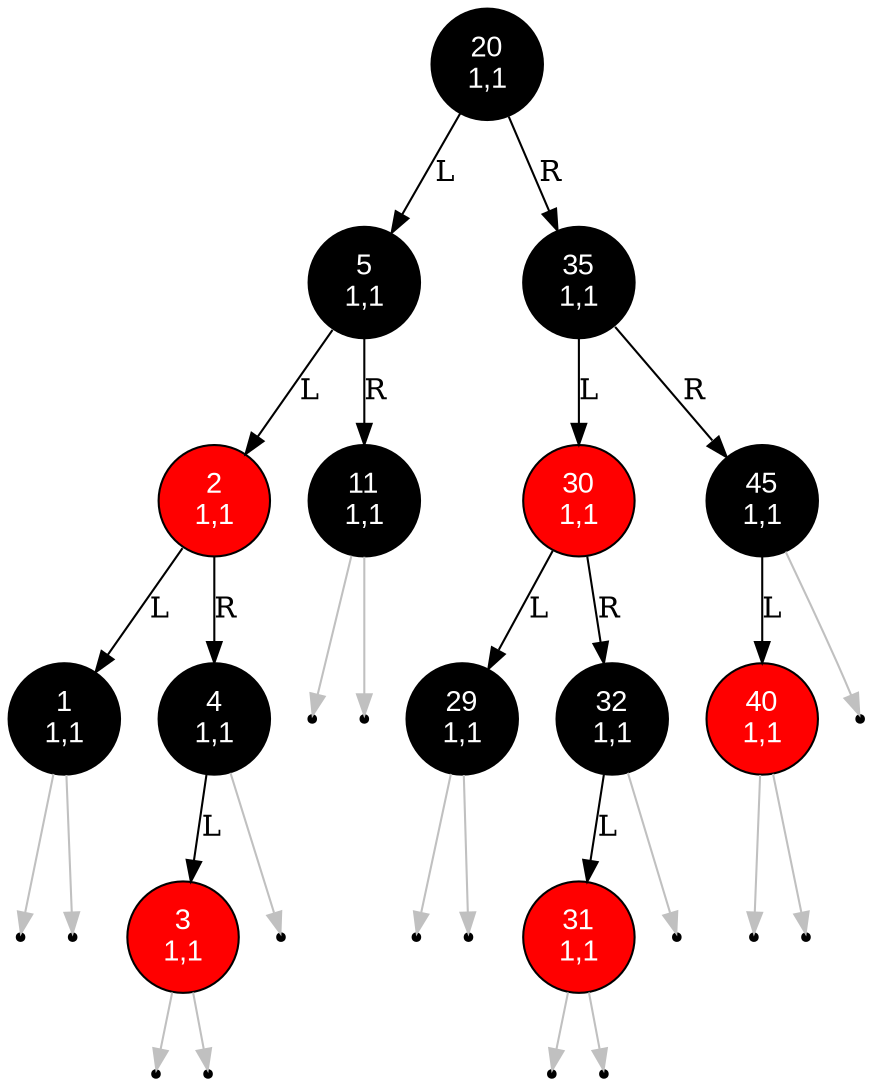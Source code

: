 digraph LLRBTree {
  node [shape=circle, fontname="Arial"];
  edge [arrowhead=normal];

  20 [label="20\n1,1", style=filled, fillcolor=black, fontcolor=white];
  20 -> 5 [label="L"];
  20 -> 35 [label="R"];
  5 [label="5\n1,1", style=filled, fillcolor=black, fontcolor=white];
  5 -> 2 [label="L"];
  5 -> 11 [label="R"];
  35 [label="35\n1,1", style=filled, fillcolor=black, fontcolor=white];
  35 -> 30 [label="L"];
  35 -> 45 [label="R"];
  2 [label="2\n1,1", style=filled, fillcolor=red, fontcolor=white];
  2 -> 1 [label="L"];
  2 -> 4 [label="R"];
  11 [label="11\n1,1", style=filled, fillcolor=black, fontcolor=white];
  null11L [shape=point];
  11 -> null11L [color=gray];
  null11R [shape=point];
  11 -> null11R [color=gray];
  30 [label="30\n1,1", style=filled, fillcolor=red, fontcolor=white];
  30 -> 29 [label="L"];
  30 -> 32 [label="R"];
  45 [label="45\n1,1", style=filled, fillcolor=black, fontcolor=white];
  45 -> 40 [label="L"];
  null45R [shape=point];
  45 -> null45R [color=gray];
  1 [label="1\n1,1", style=filled, fillcolor=black, fontcolor=white];
  null1L [shape=point];
  1 -> null1L [color=gray];
  null1R [shape=point];
  1 -> null1R [color=gray];
  4 [label="4\n1,1", style=filled, fillcolor=black, fontcolor=white];
  4 -> 3 [label="L"];
  null4R [shape=point];
  4 -> null4R [color=gray];
  29 [label="29\n1,1", style=filled, fillcolor=black, fontcolor=white];
  null29L [shape=point];
  29 -> null29L [color=gray];
  null29R [shape=point];
  29 -> null29R [color=gray];
  32 [label="32\n1,1", style=filled, fillcolor=black, fontcolor=white];
  32 -> 31 [label="L"];
  null32R [shape=point];
  32 -> null32R [color=gray];
  40 [label="40\n1,1", style=filled, fillcolor=red, fontcolor=white];
  null40L [shape=point];
  40 -> null40L [color=gray];
  null40R [shape=point];
  40 -> null40R [color=gray];
  3 [label="3\n1,1", style=filled, fillcolor=red, fontcolor=white];
  null3L [shape=point];
  3 -> null3L [color=gray];
  null3R [shape=point];
  3 -> null3R [color=gray];
  31 [label="31\n1,1", style=filled, fillcolor=red, fontcolor=white];
  null31L [shape=point];
  31 -> null31L [color=gray];
  null31R [shape=point];
  31 -> null31R [color=gray];
}
